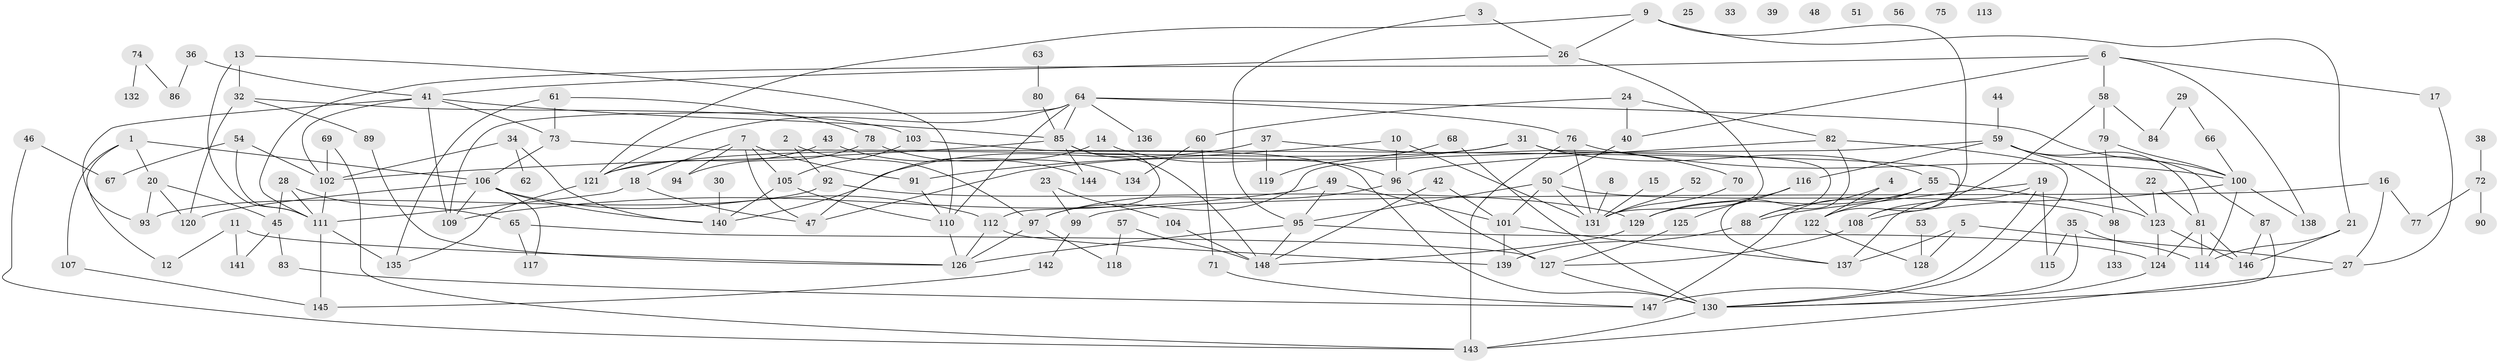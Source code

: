 // Generated by graph-tools (version 1.1) at 2025/39/03/09/25 04:39:53]
// undirected, 148 vertices, 229 edges
graph export_dot {
graph [start="1"]
  node [color=gray90,style=filled];
  1;
  2;
  3;
  4;
  5;
  6;
  7;
  8;
  9;
  10;
  11;
  12;
  13;
  14;
  15;
  16;
  17;
  18;
  19;
  20;
  21;
  22;
  23;
  24;
  25;
  26;
  27;
  28;
  29;
  30;
  31;
  32;
  33;
  34;
  35;
  36;
  37;
  38;
  39;
  40;
  41;
  42;
  43;
  44;
  45;
  46;
  47;
  48;
  49;
  50;
  51;
  52;
  53;
  54;
  55;
  56;
  57;
  58;
  59;
  60;
  61;
  62;
  63;
  64;
  65;
  66;
  67;
  68;
  69;
  70;
  71;
  72;
  73;
  74;
  75;
  76;
  77;
  78;
  79;
  80;
  81;
  82;
  83;
  84;
  85;
  86;
  87;
  88;
  89;
  90;
  91;
  92;
  93;
  94;
  95;
  96;
  97;
  98;
  99;
  100;
  101;
  102;
  103;
  104;
  105;
  106;
  107;
  108;
  109;
  110;
  111;
  112;
  113;
  114;
  115;
  116;
  117;
  118;
  119;
  120;
  121;
  122;
  123;
  124;
  125;
  126;
  127;
  128;
  129;
  130;
  131;
  132;
  133;
  134;
  135;
  136;
  137;
  138;
  139;
  140;
  141;
  142;
  143;
  144;
  145;
  146;
  147;
  148;
  1 -- 12;
  1 -- 20;
  1 -- 106;
  1 -- 107;
  2 -- 92;
  2 -- 97;
  3 -- 26;
  3 -- 95;
  4 -- 88;
  4 -- 122;
  5 -- 27;
  5 -- 128;
  5 -- 137;
  6 -- 17;
  6 -- 40;
  6 -- 58;
  6 -- 111;
  6 -- 138;
  7 -- 18;
  7 -- 47;
  7 -- 91;
  7 -- 94;
  7 -- 105;
  8 -- 131;
  9 -- 21;
  9 -- 26;
  9 -- 121;
  9 -- 122;
  10 -- 91;
  10 -- 96;
  10 -- 131;
  11 -- 12;
  11 -- 126;
  11 -- 141;
  13 -- 32;
  13 -- 110;
  13 -- 111;
  14 -- 47;
  14 -- 96;
  15 -- 131;
  16 -- 27;
  16 -- 77;
  16 -- 99;
  17 -- 27;
  18 -- 47;
  18 -- 111;
  19 -- 88;
  19 -- 115;
  19 -- 130;
  19 -- 137;
  20 -- 45;
  20 -- 93;
  20 -- 120;
  21 -- 114;
  21 -- 146;
  22 -- 81;
  22 -- 123;
  23 -- 99;
  23 -- 104;
  24 -- 40;
  24 -- 60;
  24 -- 82;
  26 -- 41;
  26 -- 131;
  27 -- 143;
  28 -- 45;
  28 -- 65;
  28 -- 111;
  29 -- 66;
  29 -- 84;
  30 -- 140;
  31 -- 47;
  31 -- 55;
  31 -- 121;
  31 -- 137;
  32 -- 89;
  32 -- 103;
  32 -- 120;
  34 -- 62;
  34 -- 102;
  34 -- 140;
  35 -- 114;
  35 -- 115;
  35 -- 130;
  36 -- 41;
  36 -- 86;
  37 -- 70;
  37 -- 119;
  37 -- 140;
  38 -- 72;
  40 -- 50;
  41 -- 73;
  41 -- 85;
  41 -- 93;
  41 -- 102;
  41 -- 109;
  42 -- 101;
  42 -- 148;
  43 -- 121;
  43 -- 144;
  44 -- 59;
  45 -- 83;
  45 -- 141;
  46 -- 67;
  46 -- 143;
  49 -- 95;
  49 -- 101;
  49 -- 109;
  50 -- 95;
  50 -- 98;
  50 -- 101;
  50 -- 131;
  52 -- 131;
  53 -- 128;
  54 -- 67;
  54 -- 102;
  54 -- 111;
  55 -- 122;
  55 -- 123;
  55 -- 129;
  55 -- 147;
  57 -- 118;
  57 -- 148;
  58 -- 79;
  58 -- 84;
  58 -- 108;
  59 -- 81;
  59 -- 87;
  59 -- 97;
  59 -- 116;
  59 -- 123;
  60 -- 71;
  60 -- 134;
  61 -- 73;
  61 -- 78;
  61 -- 135;
  63 -- 80;
  64 -- 76;
  64 -- 85;
  64 -- 100;
  64 -- 109;
  64 -- 110;
  64 -- 121;
  64 -- 136;
  65 -- 117;
  65 -- 127;
  66 -- 100;
  68 -- 119;
  68 -- 130;
  69 -- 102;
  69 -- 143;
  70 -- 131;
  71 -- 147;
  72 -- 77;
  72 -- 90;
  73 -- 106;
  73 -- 108;
  74 -- 86;
  74 -- 132;
  76 -- 100;
  76 -- 131;
  76 -- 143;
  78 -- 94;
  78 -- 134;
  79 -- 98;
  79 -- 100;
  80 -- 85;
  81 -- 114;
  81 -- 124;
  81 -- 146;
  82 -- 88;
  82 -- 96;
  82 -- 130;
  83 -- 147;
  85 -- 102;
  85 -- 112;
  85 -- 144;
  85 -- 148;
  87 -- 130;
  87 -- 146;
  88 -- 139;
  89 -- 126;
  91 -- 110;
  92 -- 93;
  92 -- 129;
  95 -- 124;
  95 -- 126;
  95 -- 148;
  96 -- 97;
  96 -- 127;
  97 -- 118;
  97 -- 126;
  98 -- 133;
  99 -- 142;
  100 -- 108;
  100 -- 114;
  100 -- 138;
  101 -- 137;
  101 -- 139;
  102 -- 111;
  103 -- 105;
  103 -- 130;
  104 -- 148;
  105 -- 110;
  105 -- 140;
  106 -- 109;
  106 -- 112;
  106 -- 117;
  106 -- 120;
  106 -- 140;
  107 -- 145;
  108 -- 127;
  110 -- 126;
  111 -- 135;
  111 -- 145;
  112 -- 126;
  112 -- 139;
  116 -- 125;
  116 -- 129;
  121 -- 135;
  122 -- 128;
  123 -- 124;
  123 -- 146;
  124 -- 147;
  125 -- 127;
  127 -- 130;
  129 -- 148;
  130 -- 143;
  142 -- 145;
}
